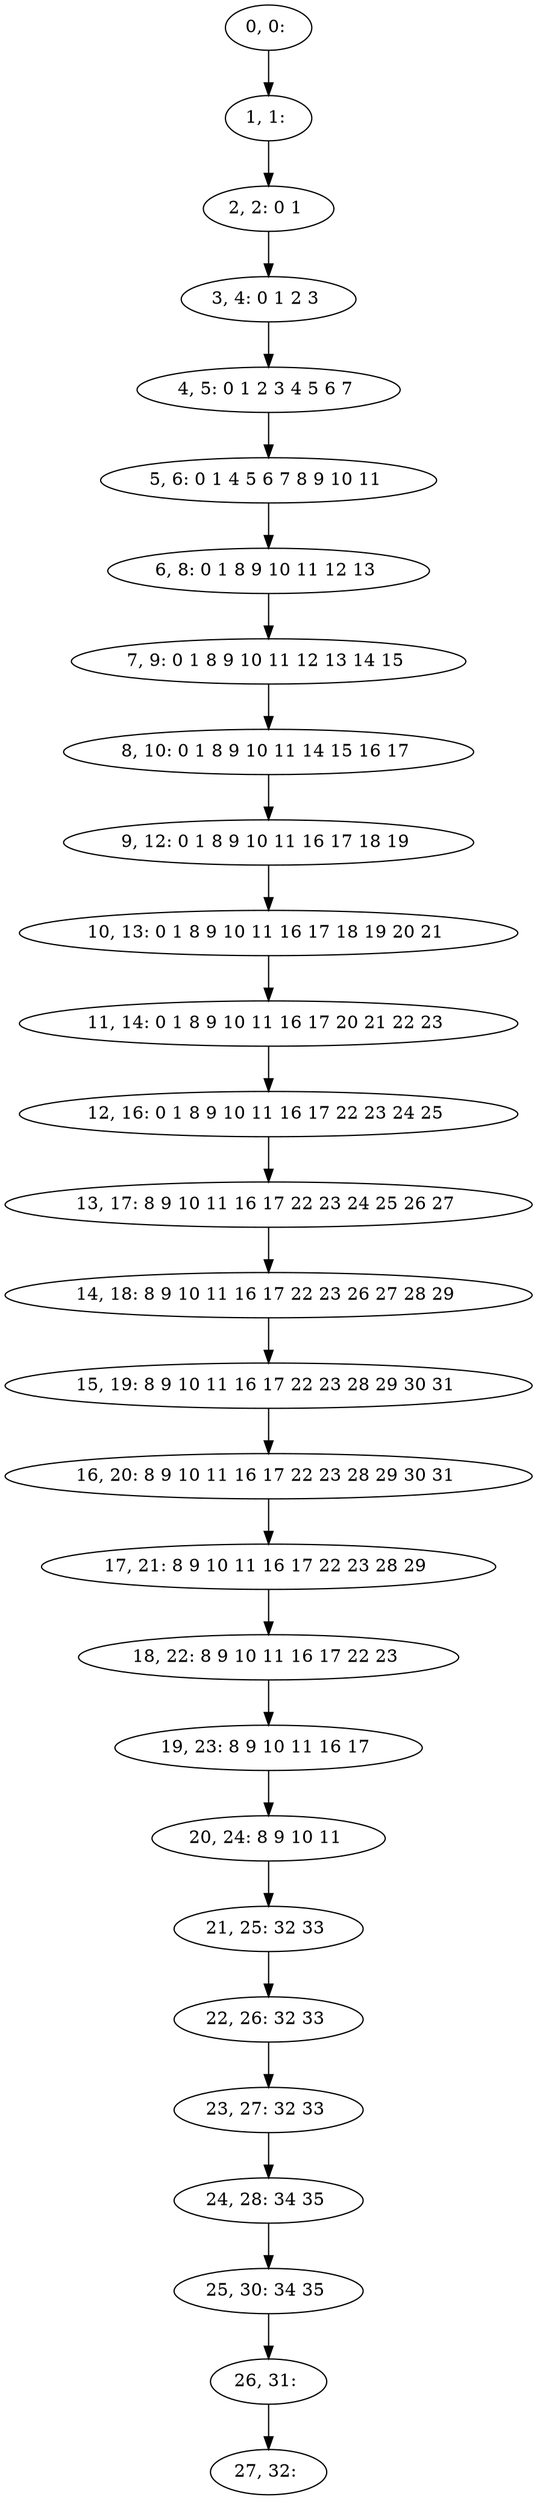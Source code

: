 digraph G {
0[label="0, 0: "];
1[label="1, 1: "];
2[label="2, 2: 0 1 "];
3[label="3, 4: 0 1 2 3 "];
4[label="4, 5: 0 1 2 3 4 5 6 7 "];
5[label="5, 6: 0 1 4 5 6 7 8 9 10 11 "];
6[label="6, 8: 0 1 8 9 10 11 12 13 "];
7[label="7, 9: 0 1 8 9 10 11 12 13 14 15 "];
8[label="8, 10: 0 1 8 9 10 11 14 15 16 17 "];
9[label="9, 12: 0 1 8 9 10 11 16 17 18 19 "];
10[label="10, 13: 0 1 8 9 10 11 16 17 18 19 20 21 "];
11[label="11, 14: 0 1 8 9 10 11 16 17 20 21 22 23 "];
12[label="12, 16: 0 1 8 9 10 11 16 17 22 23 24 25 "];
13[label="13, 17: 8 9 10 11 16 17 22 23 24 25 26 27 "];
14[label="14, 18: 8 9 10 11 16 17 22 23 26 27 28 29 "];
15[label="15, 19: 8 9 10 11 16 17 22 23 28 29 30 31 "];
16[label="16, 20: 8 9 10 11 16 17 22 23 28 29 30 31 "];
17[label="17, 21: 8 9 10 11 16 17 22 23 28 29 "];
18[label="18, 22: 8 9 10 11 16 17 22 23 "];
19[label="19, 23: 8 9 10 11 16 17 "];
20[label="20, 24: 8 9 10 11 "];
21[label="21, 25: 32 33 "];
22[label="22, 26: 32 33 "];
23[label="23, 27: 32 33 "];
24[label="24, 28: 34 35 "];
25[label="25, 30: 34 35 "];
26[label="26, 31: "];
27[label="27, 32: "];
0->1 ;
1->2 ;
2->3 ;
3->4 ;
4->5 ;
5->6 ;
6->7 ;
7->8 ;
8->9 ;
9->10 ;
10->11 ;
11->12 ;
12->13 ;
13->14 ;
14->15 ;
15->16 ;
16->17 ;
17->18 ;
18->19 ;
19->20 ;
20->21 ;
21->22 ;
22->23 ;
23->24 ;
24->25 ;
25->26 ;
26->27 ;
}
